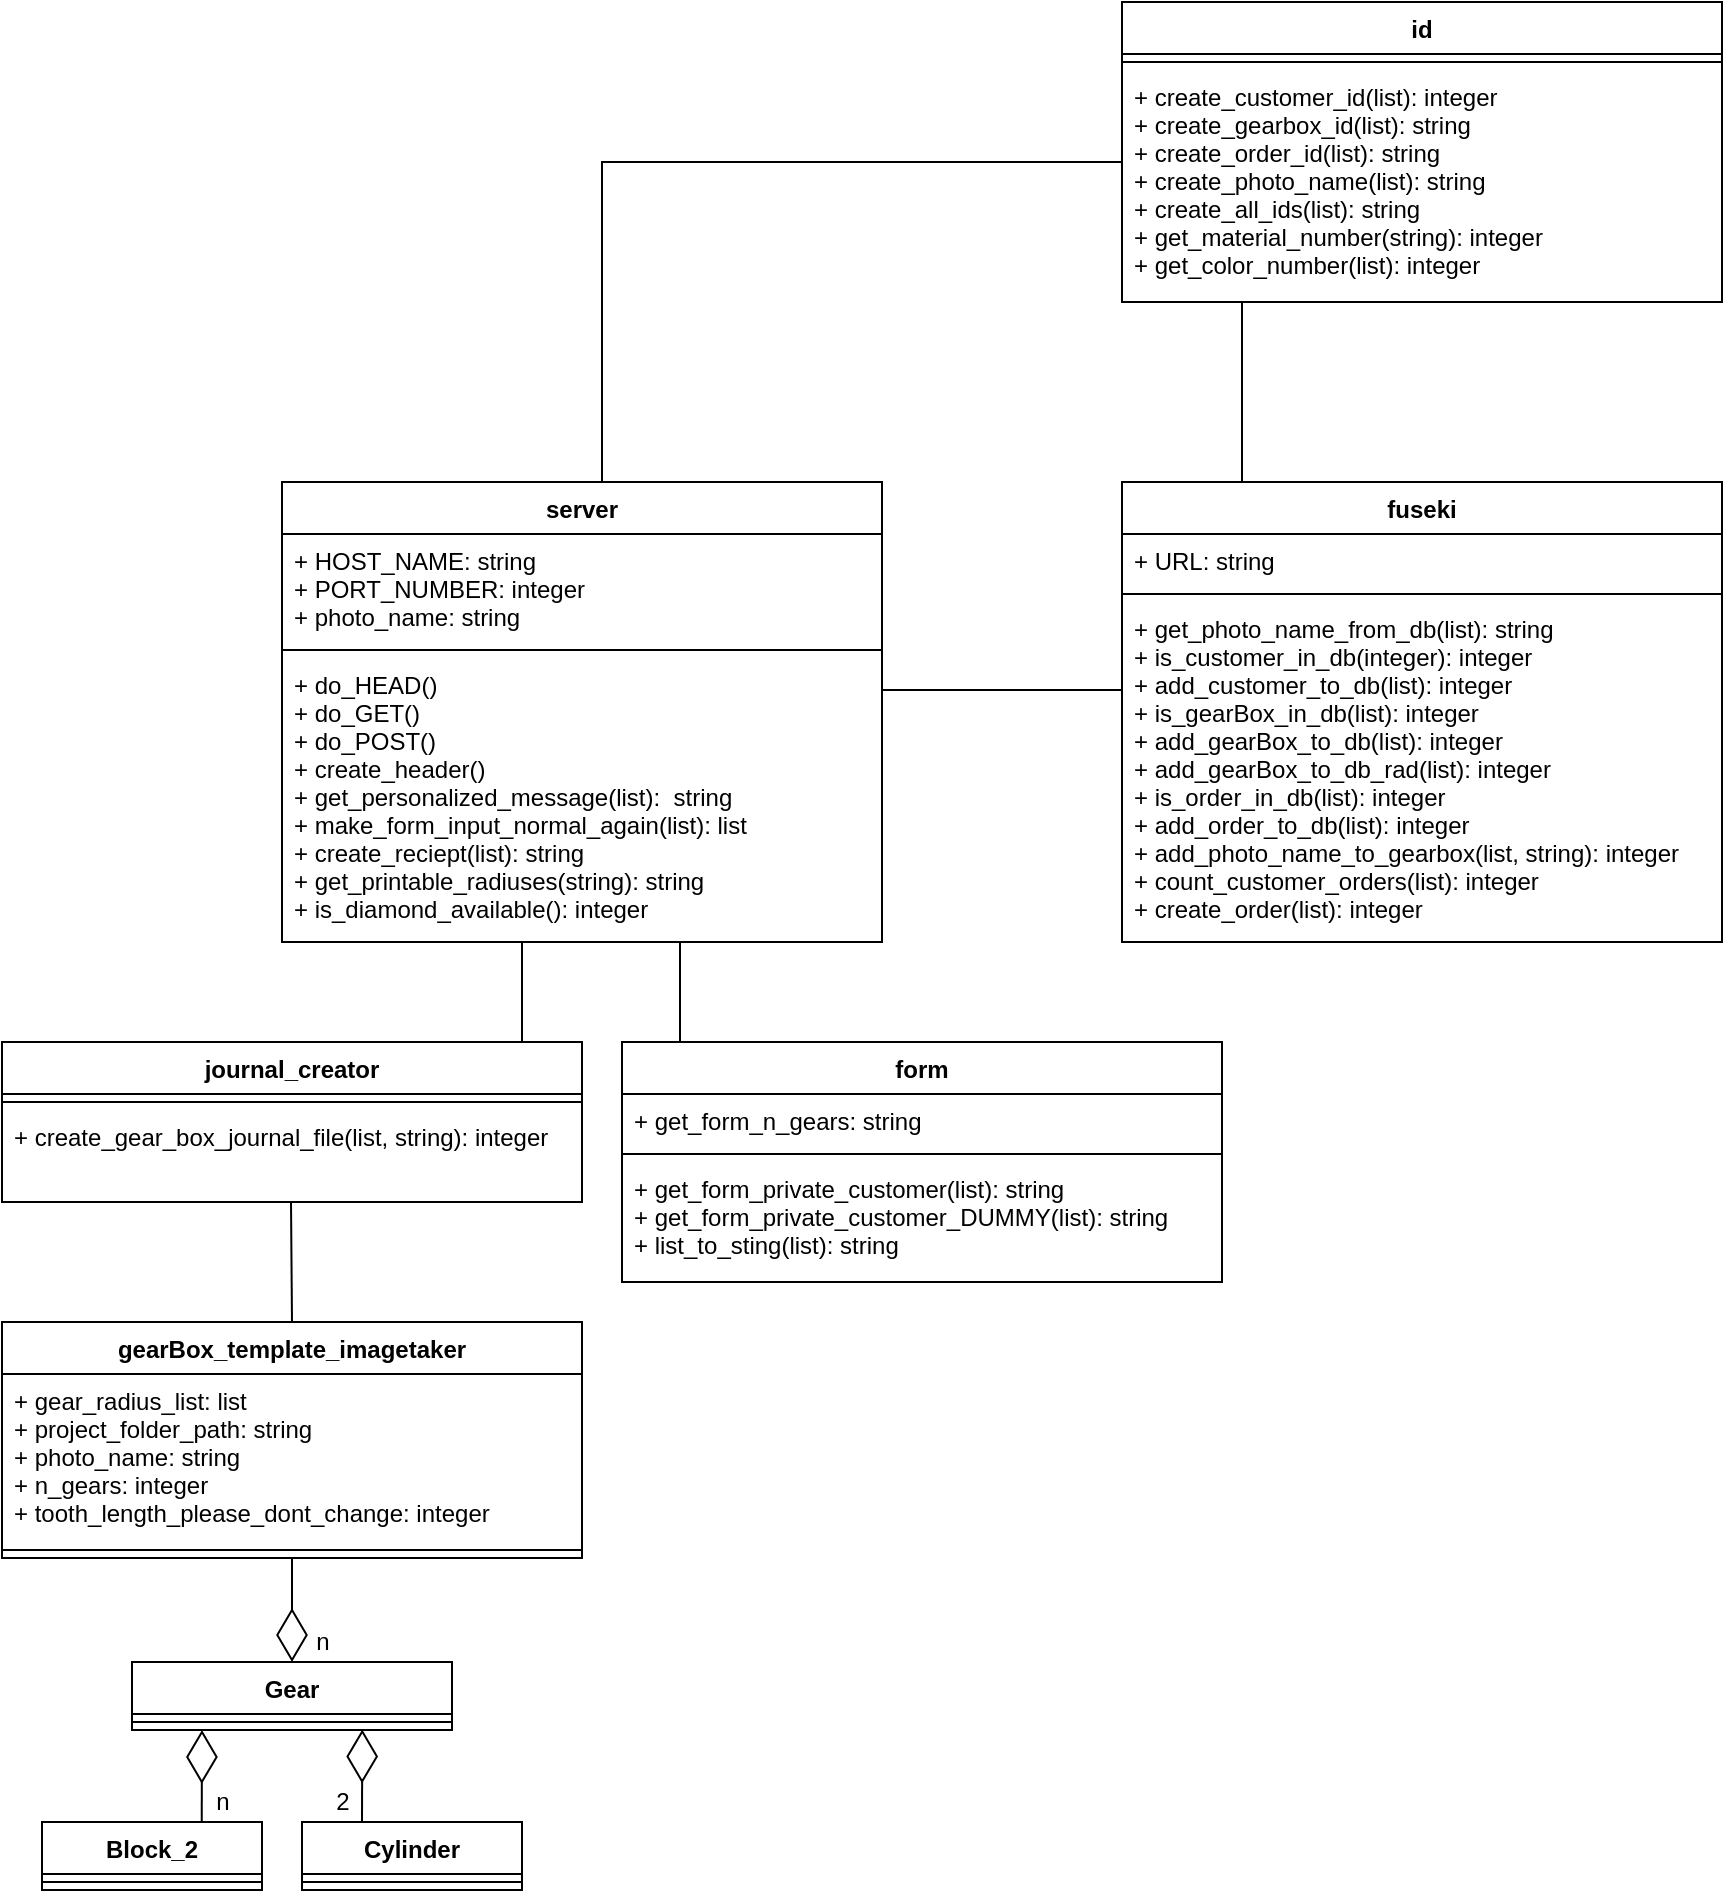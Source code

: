 <mxfile version="15.8.6" type="device"><diagram id="C5RBs43oDa-KdzZeNtuy" name="Page-1"><mxGraphModel dx="2611" dy="963" grid="1" gridSize="10" guides="1" tooltips="1" connect="1" arrows="1" fold="1" page="1" pageScale="1" pageWidth="827" pageHeight="1169" math="0" shadow="0"><root><mxCell id="WIyWlLk6GJQsqaUBKTNV-0"/><mxCell id="WIyWlLk6GJQsqaUBKTNV-1" parent="WIyWlLk6GJQsqaUBKTNV-0"/><mxCell id="nqWox4dX7X_OwQ-kaCHW-36" value="id" style="swimlane;fontStyle=1;align=center;verticalAlign=top;childLayout=stackLayout;horizontal=1;startSize=26;horizontalStack=0;resizeParent=1;resizeParentMax=0;resizeLast=0;collapsible=1;marginBottom=0;" parent="WIyWlLk6GJQsqaUBKTNV-1" vertex="1"><mxGeometry x="460" y="80" width="300" height="150" as="geometry"/></mxCell><mxCell id="nqWox4dX7X_OwQ-kaCHW-38" value="" style="line;strokeWidth=1;fillColor=none;align=left;verticalAlign=middle;spacingTop=-1;spacingLeft=3;spacingRight=3;rotatable=0;labelPosition=right;points=[];portConstraint=eastwest;" parent="nqWox4dX7X_OwQ-kaCHW-36" vertex="1"><mxGeometry y="26" width="300" height="8" as="geometry"/></mxCell><mxCell id="nqWox4dX7X_OwQ-kaCHW-39" value="+ create_customer_id(list): integer&#10;+ create_gearbox_id(list): string&#10;+ create_order_id(list): string&#10;+ create_photo_name(list): string&#10;+ create_all_ids(list): string&#10;+ get_material_number(string): integer&#10;+ get_color_number(list): integer" style="text;strokeColor=none;fillColor=none;align=left;verticalAlign=top;spacingLeft=4;spacingRight=4;overflow=hidden;rotatable=0;points=[[0,0.5],[1,0.5]];portConstraint=eastwest;" parent="nqWox4dX7X_OwQ-kaCHW-36" vertex="1"><mxGeometry y="34" width="300" height="116" as="geometry"/></mxCell><mxCell id="nqWox4dX7X_OwQ-kaCHW-47" value="server" style="swimlane;fontStyle=1;align=center;verticalAlign=top;childLayout=stackLayout;horizontal=1;startSize=26;horizontalStack=0;resizeParent=1;resizeParentMax=0;resizeLast=0;collapsible=1;marginBottom=0;" parent="WIyWlLk6GJQsqaUBKTNV-1" vertex="1"><mxGeometry x="40" y="320" width="300" height="230" as="geometry"/></mxCell><mxCell id="nqWox4dX7X_OwQ-kaCHW-48" value="+ HOST_NAME: string&#10;+ PORT_NUMBER: integer&#10;+ photo_name: string&#10;" style="text;strokeColor=none;fillColor=none;align=left;verticalAlign=top;spacingLeft=4;spacingRight=4;overflow=hidden;rotatable=0;points=[[0,0.5],[1,0.5]];portConstraint=eastwest;" parent="nqWox4dX7X_OwQ-kaCHW-47" vertex="1"><mxGeometry y="26" width="300" height="54" as="geometry"/></mxCell><mxCell id="nqWox4dX7X_OwQ-kaCHW-49" value="" style="line;strokeWidth=1;fillColor=none;align=left;verticalAlign=middle;spacingTop=-1;spacingLeft=3;spacingRight=3;rotatable=0;labelPosition=right;points=[];portConstraint=eastwest;" parent="nqWox4dX7X_OwQ-kaCHW-47" vertex="1"><mxGeometry y="80" width="300" height="8" as="geometry"/></mxCell><mxCell id="nqWox4dX7X_OwQ-kaCHW-50" value="+ do_HEAD()&#10;+ do_GET()&#10;+ do_POST()&#10;+ create_header()&#10;+ get_personalized_message(list):  string&#10;+ make_form_input_normal_again(list): list&#10;+ create_reciept(list): string&#10;+ get_printable_radiuses(string): string&#10;+ is_diamond_available(): integer&#10;" style="text;strokeColor=none;fillColor=none;align=left;verticalAlign=top;spacingLeft=4;spacingRight=4;overflow=hidden;rotatable=0;points=[[0,0.5],[1,0.5]];portConstraint=eastwest;" parent="nqWox4dX7X_OwQ-kaCHW-47" vertex="1"><mxGeometry y="88" width="300" height="142" as="geometry"/></mxCell><mxCell id="7IXbXkhC81YOQDZqol52-5" value="fuseki" style="swimlane;fontStyle=1;align=center;verticalAlign=top;childLayout=stackLayout;horizontal=1;startSize=26;horizontalStack=0;resizeParent=1;resizeParentMax=0;resizeLast=0;collapsible=1;marginBottom=0;" parent="WIyWlLk6GJQsqaUBKTNV-1" vertex="1"><mxGeometry x="460" y="320" width="300" height="230" as="geometry"/></mxCell><mxCell id="7IXbXkhC81YOQDZqol52-6" value="+ URL: string" style="text;strokeColor=none;fillColor=none;align=left;verticalAlign=top;spacingLeft=4;spacingRight=4;overflow=hidden;rotatable=0;points=[[0,0.5],[1,0.5]];portConstraint=eastwest;" parent="7IXbXkhC81YOQDZqol52-5" vertex="1"><mxGeometry y="26" width="300" height="26" as="geometry"/></mxCell><mxCell id="7IXbXkhC81YOQDZqol52-7" value="" style="line;strokeWidth=1;fillColor=none;align=left;verticalAlign=middle;spacingTop=-1;spacingLeft=3;spacingRight=3;rotatable=0;labelPosition=right;points=[];portConstraint=eastwest;" parent="7IXbXkhC81YOQDZqol52-5" vertex="1"><mxGeometry y="52" width="300" height="8" as="geometry"/></mxCell><mxCell id="7IXbXkhC81YOQDZqol52-8" value="+ get_photo_name_from_db(list): string&#10;+ is_customer_in_db(integer): integer&#10;+ add_customer_to_db(list): integer&#10;+ is_gearBox_in_db(list): integer&#10;+ add_gearBox_to_db(list): integer&#10;+ add_gearBox_to_db_rad(list): integer&#10;+ is_order_in_db(list): integer&#10;+ add_order_to_db(list): integer&#10;+ add_photo_name_to_gearbox(list, string): integer&#10;+ count_customer_orders(list): integer&#10;+ create_order(list): integer" style="text;strokeColor=none;fillColor=none;align=left;verticalAlign=top;spacingLeft=4;spacingRight=4;overflow=hidden;rotatable=0;points=[[0,0.5],[1,0.5]];portConstraint=eastwest;" parent="7IXbXkhC81YOQDZqol52-5" vertex="1"><mxGeometry y="60" width="300" height="170" as="geometry"/></mxCell><mxCell id="7IXbXkhC81YOQDZqol52-19" value="journal_creator" style="swimlane;fontStyle=1;align=center;verticalAlign=top;childLayout=stackLayout;horizontal=1;startSize=26;horizontalStack=0;resizeParent=1;resizeParentMax=0;resizeLast=0;collapsible=1;marginBottom=0;" parent="WIyWlLk6GJQsqaUBKTNV-1" vertex="1"><mxGeometry x="-100" y="600" width="290" height="80" as="geometry"/></mxCell><mxCell id="7IXbXkhC81YOQDZqol52-21" value="" style="line;strokeWidth=1;fillColor=none;align=left;verticalAlign=middle;spacingTop=-1;spacingLeft=3;spacingRight=3;rotatable=0;labelPosition=right;points=[];portConstraint=eastwest;" parent="7IXbXkhC81YOQDZqol52-19" vertex="1"><mxGeometry y="26" width="290" height="8" as="geometry"/></mxCell><mxCell id="7IXbXkhC81YOQDZqol52-22" value="+ create_gear_box_journal_file(list, string): integer" style="text;strokeColor=none;fillColor=none;align=left;verticalAlign=top;spacingLeft=4;spacingRight=4;overflow=hidden;rotatable=0;points=[[0,0.5],[1,0.5]];portConstraint=eastwest;" parent="7IXbXkhC81YOQDZqol52-19" vertex="1"><mxGeometry y="34" width="290" height="46" as="geometry"/></mxCell><mxCell id="DbTfy1JLn6X_RhKyX60p-6" value="" style="line;strokeWidth=1;fillColor=none;align=left;verticalAlign=middle;spacingTop=-1;spacingLeft=3;spacingRight=3;rotatable=0;labelPosition=right;points=[];portConstraint=eastwest;" vertex="1" parent="WIyWlLk6GJQsqaUBKTNV-1"><mxGeometry x="340" y="420" width="120" height="8" as="geometry"/></mxCell><mxCell id="DbTfy1JLn6X_RhKyX60p-9" value="" style="line;strokeWidth=1;fillColor=none;align=left;verticalAlign=middle;spacingTop=-1;spacingLeft=3;spacingRight=3;rotatable=0;labelPosition=right;points=[];portConstraint=eastwest;" vertex="1" parent="WIyWlLk6GJQsqaUBKTNV-1"><mxGeometry x="240" y="560" height="60" as="geometry"/></mxCell><mxCell id="DbTfy1JLn6X_RhKyX60p-15" value="" style="endArrow=none;html=1;edgeStyle=orthogonalEdgeStyle;rounded=0;" edge="1" parent="WIyWlLk6GJQsqaUBKTNV-1"><mxGeometry relative="1" as="geometry"><mxPoint x="520" y="320" as="sourcePoint"/><mxPoint x="520" y="230" as="targetPoint"/><Array as="points"><mxPoint x="520" y="320"/><mxPoint x="520" y="230"/></Array></mxGeometry></mxCell><mxCell id="DbTfy1JLn6X_RhKyX60p-16" value="" style="endArrow=none;html=1;edgeStyle=orthogonalEdgeStyle;rounded=0;" edge="1" parent="WIyWlLk6GJQsqaUBKTNV-1" target="nqWox4dX7X_OwQ-kaCHW-39"><mxGeometry relative="1" as="geometry"><mxPoint x="200" y="320" as="sourcePoint"/><mxPoint x="200" y="160" as="targetPoint"/><Array as="points"><mxPoint x="200" y="160"/></Array></mxGeometry></mxCell><mxCell id="DbTfy1JLn6X_RhKyX60p-23" value="form" style="swimlane;fontStyle=1;align=center;verticalAlign=top;childLayout=stackLayout;horizontal=1;startSize=26;horizontalStack=0;resizeParent=1;resizeParentMax=0;resizeLast=0;collapsible=1;marginBottom=0;" vertex="1" parent="WIyWlLk6GJQsqaUBKTNV-1"><mxGeometry x="210" y="600" width="300" height="120" as="geometry"/></mxCell><mxCell id="DbTfy1JLn6X_RhKyX60p-24" value="+ get_form_n_gears: string" style="text;strokeColor=none;fillColor=none;align=left;verticalAlign=top;spacingLeft=4;spacingRight=4;overflow=hidden;rotatable=0;points=[[0,0.5],[1,0.5]];portConstraint=eastwest;" vertex="1" parent="DbTfy1JLn6X_RhKyX60p-23"><mxGeometry y="26" width="300" height="26" as="geometry"/></mxCell><mxCell id="DbTfy1JLn6X_RhKyX60p-25" value="" style="line;strokeWidth=1;fillColor=none;align=left;verticalAlign=middle;spacingTop=-1;spacingLeft=3;spacingRight=3;rotatable=0;labelPosition=right;points=[];portConstraint=eastwest;" vertex="1" parent="DbTfy1JLn6X_RhKyX60p-23"><mxGeometry y="52" width="300" height="8" as="geometry"/></mxCell><mxCell id="DbTfy1JLn6X_RhKyX60p-26" value="+ get_form_private_customer(list): string&#10;+ get_form_private_customer_DUMMY(list): string&#10;+ list_to_sting(list): string" style="text;strokeColor=none;fillColor=none;align=left;verticalAlign=top;spacingLeft=4;spacingRight=4;overflow=hidden;rotatable=0;points=[[0,0.5],[1,0.5]];portConstraint=eastwest;" vertex="1" parent="DbTfy1JLn6X_RhKyX60p-23"><mxGeometry y="60" width="300" height="60" as="geometry"/></mxCell><mxCell id="DbTfy1JLn6X_RhKyX60p-34" value="" style="endArrow=none;html=1;edgeStyle=orthogonalEdgeStyle;rounded=0;" edge="1" parent="WIyWlLk6GJQsqaUBKTNV-1"><mxGeometry relative="1" as="geometry"><mxPoint x="239" y="550" as="sourcePoint"/><mxPoint x="239" y="600" as="targetPoint"/></mxGeometry></mxCell><mxCell id="DbTfy1JLn6X_RhKyX60p-37" value="" style="endArrow=none;html=1;edgeStyle=orthogonalEdgeStyle;rounded=0;" edge="1" parent="WIyWlLk6GJQsqaUBKTNV-1"><mxGeometry relative="1" as="geometry"><mxPoint x="160" y="550" as="sourcePoint"/><mxPoint x="160" y="600" as="targetPoint"/></mxGeometry></mxCell><mxCell id="DbTfy1JLn6X_RhKyX60p-38" value="gearBox_template_imagetaker" style="swimlane;fontStyle=1;align=center;verticalAlign=top;childLayout=stackLayout;horizontal=1;startSize=26;horizontalStack=0;resizeParent=1;resizeParentMax=0;resizeLast=0;collapsible=1;marginBottom=0;" vertex="1" parent="WIyWlLk6GJQsqaUBKTNV-1"><mxGeometry x="-100" y="740" width="290" height="118" as="geometry"/></mxCell><mxCell id="DbTfy1JLn6X_RhKyX60p-39" value="+ gear_radius_list: list&#10;+ project_folder_path: string&#10;+ photo_name: string&#10;+ n_gears: integer&#10;+ tooth_length_please_dont_change: integer" style="text;strokeColor=none;fillColor=none;align=left;verticalAlign=top;spacingLeft=4;spacingRight=4;overflow=hidden;rotatable=0;points=[[0,0.5],[1,0.5]];portConstraint=eastwest;" vertex="1" parent="DbTfy1JLn6X_RhKyX60p-38"><mxGeometry y="26" width="290" height="84" as="geometry"/></mxCell><mxCell id="DbTfy1JLn6X_RhKyX60p-40" value="" style="line;strokeWidth=1;fillColor=none;align=left;verticalAlign=middle;spacingTop=-1;spacingLeft=3;spacingRight=3;rotatable=0;labelPosition=right;points=[];portConstraint=eastwest;" vertex="1" parent="DbTfy1JLn6X_RhKyX60p-38"><mxGeometry y="110" width="290" height="8" as="geometry"/></mxCell><mxCell id="DbTfy1JLn6X_RhKyX60p-42" value="" style="endArrow=none;html=1;edgeStyle=orthogonalEdgeStyle;rounded=0;entryX=0.5;entryY=0;entryDx=0;entryDy=0;" edge="1" parent="WIyWlLk6GJQsqaUBKTNV-1" target="DbTfy1JLn6X_RhKyX60p-38"><mxGeometry relative="1" as="geometry"><mxPoint x="44.5" y="680" as="sourcePoint"/><mxPoint x="44.5" y="730" as="targetPoint"/></mxGeometry></mxCell><mxCell id="DbTfy1JLn6X_RhKyX60p-43" value="Gear" style="swimlane;fontStyle=1;align=center;verticalAlign=top;childLayout=stackLayout;horizontal=1;startSize=26;horizontalStack=0;resizeParent=1;resizeParentMax=0;resizeLast=0;collapsible=1;marginBottom=0;" vertex="1" parent="WIyWlLk6GJQsqaUBKTNV-1"><mxGeometry x="-35" y="910" width="160" height="34" as="geometry"/></mxCell><mxCell id="DbTfy1JLn6X_RhKyX60p-45" value="" style="line;strokeWidth=1;fillColor=none;align=left;verticalAlign=middle;spacingTop=-1;spacingLeft=3;spacingRight=3;rotatable=0;labelPosition=right;points=[];portConstraint=eastwest;" vertex="1" parent="DbTfy1JLn6X_RhKyX60p-43"><mxGeometry y="26" width="160" height="8" as="geometry"/></mxCell><mxCell id="DbTfy1JLn6X_RhKyX60p-47" value="" style="endArrow=diamondThin;endFill=0;endSize=24;html=1;rounded=0;entryX=0.5;entryY=0;entryDx=0;entryDy=0;exitX=0.5;exitY=1;exitDx=0;exitDy=0;" edge="1" parent="WIyWlLk6GJQsqaUBKTNV-1" source="DbTfy1JLn6X_RhKyX60p-38" target="DbTfy1JLn6X_RhKyX60p-43"><mxGeometry width="160" relative="1" as="geometry"><mxPoint x="70" y="860" as="sourcePoint"/><mxPoint x="230" y="860" as="targetPoint"/></mxGeometry></mxCell><mxCell id="DbTfy1JLn6X_RhKyX60p-48" value="n" style="text;html=1;align=center;verticalAlign=middle;resizable=0;points=[];autosize=1;strokeColor=none;fillColor=none;" vertex="1" parent="WIyWlLk6GJQsqaUBKTNV-1"><mxGeometry x="50" y="890" width="20" height="20" as="geometry"/></mxCell><mxCell id="DbTfy1JLn6X_RhKyX60p-49" value="Block_2" style="swimlane;fontStyle=1;align=center;verticalAlign=top;childLayout=stackLayout;horizontal=1;startSize=26;horizontalStack=0;resizeParent=1;resizeParentMax=0;resizeLast=0;collapsible=1;marginBottom=0;" vertex="1" parent="WIyWlLk6GJQsqaUBKTNV-1"><mxGeometry x="-80" y="990" width="110" height="34" as="geometry"/></mxCell><mxCell id="DbTfy1JLn6X_RhKyX60p-51" value="" style="line;strokeWidth=1;fillColor=none;align=left;verticalAlign=middle;spacingTop=-1;spacingLeft=3;spacingRight=3;rotatable=0;labelPosition=right;points=[];portConstraint=eastwest;" vertex="1" parent="DbTfy1JLn6X_RhKyX60p-49"><mxGeometry y="26" width="110" height="8" as="geometry"/></mxCell><mxCell id="DbTfy1JLn6X_RhKyX60p-53" value="Cylinder" style="swimlane;fontStyle=1;align=center;verticalAlign=top;childLayout=stackLayout;horizontal=1;startSize=26;horizontalStack=0;resizeParent=1;resizeParentMax=0;resizeLast=0;collapsible=1;marginBottom=0;" vertex="1" parent="WIyWlLk6GJQsqaUBKTNV-1"><mxGeometry x="50" y="990" width="110" height="34" as="geometry"/></mxCell><mxCell id="DbTfy1JLn6X_RhKyX60p-54" value="" style="line;strokeWidth=1;fillColor=none;align=left;verticalAlign=middle;spacingTop=-1;spacingLeft=3;spacingRight=3;rotatable=0;labelPosition=right;points=[];portConstraint=eastwest;" vertex="1" parent="DbTfy1JLn6X_RhKyX60p-53"><mxGeometry y="26" width="110" height="8" as="geometry"/></mxCell><mxCell id="DbTfy1JLn6X_RhKyX60p-56" value="" style="endArrow=diamondThin;endFill=0;endSize=24;html=1;rounded=0;exitX=0.726;exitY=0.008;exitDx=0;exitDy=0;exitPerimeter=0;" edge="1" parent="WIyWlLk6GJQsqaUBKTNV-1" source="DbTfy1JLn6X_RhKyX60p-49"><mxGeometry width="160" relative="1" as="geometry"><mxPoint x="-0.36" y="983.66" as="sourcePoint"/><mxPoint y="944" as="targetPoint"/></mxGeometry></mxCell><mxCell id="DbTfy1JLn6X_RhKyX60p-57" value="n" style="text;html=1;align=center;verticalAlign=middle;resizable=0;points=[];autosize=1;strokeColor=none;fillColor=none;" vertex="1" parent="WIyWlLk6GJQsqaUBKTNV-1"><mxGeometry y="970" width="20" height="20" as="geometry"/></mxCell><mxCell id="DbTfy1JLn6X_RhKyX60p-59" value="2" style="text;html=1;align=center;verticalAlign=middle;resizable=0;points=[];autosize=1;strokeColor=none;fillColor=none;" vertex="1" parent="WIyWlLk6GJQsqaUBKTNV-1"><mxGeometry x="60" y="970" width="20" height="20" as="geometry"/></mxCell><mxCell id="DbTfy1JLn6X_RhKyX60p-61" value="" style="endArrow=diamondThin;endFill=0;endSize=24;html=1;rounded=0;exitX=0.726;exitY=0.008;exitDx=0;exitDy=0;exitPerimeter=0;" edge="1" parent="WIyWlLk6GJQsqaUBKTNV-1"><mxGeometry width="160" relative="1" as="geometry"><mxPoint x="80.0" y="990.002" as="sourcePoint"/><mxPoint x="80.14" y="943.73" as="targetPoint"/></mxGeometry></mxCell></root></mxGraphModel></diagram></mxfile>